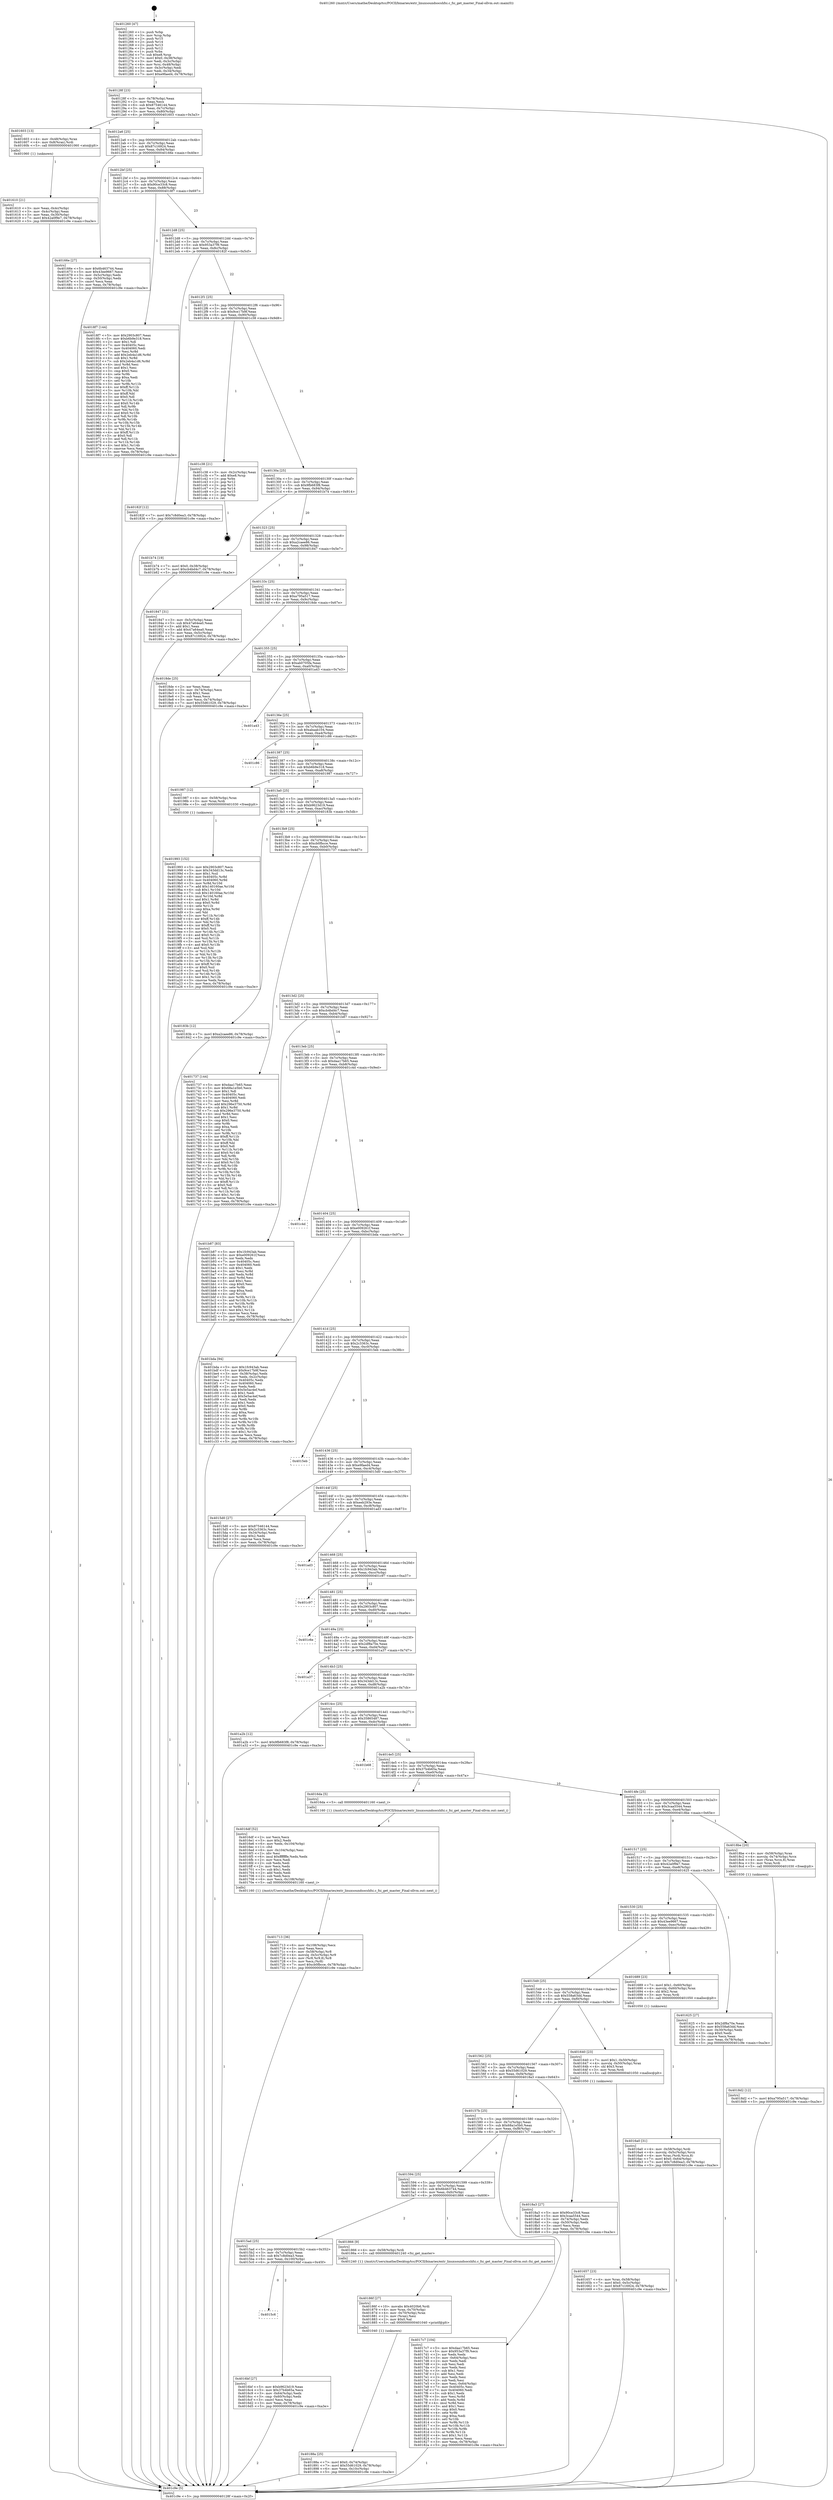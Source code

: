 digraph "0x401260" {
  label = "0x401260 (/mnt/c/Users/mathe/Desktop/tcc/POCII/binaries/extr_linuxsoundsocshfsi.c_fsi_get_master_Final-ollvm.out::main(0))"
  labelloc = "t"
  node[shape=record]

  Entry [label="",width=0.3,height=0.3,shape=circle,fillcolor=black,style=filled]
  "0x40128f" [label="{
     0x40128f [23]\l
     | [instrs]\l
     &nbsp;&nbsp;0x40128f \<+3\>: mov -0x78(%rbp),%eax\l
     &nbsp;&nbsp;0x401292 \<+2\>: mov %eax,%ecx\l
     &nbsp;&nbsp;0x401294 \<+6\>: sub $0x87546144,%ecx\l
     &nbsp;&nbsp;0x40129a \<+3\>: mov %eax,-0x7c(%rbp)\l
     &nbsp;&nbsp;0x40129d \<+3\>: mov %ecx,-0x80(%rbp)\l
     &nbsp;&nbsp;0x4012a0 \<+6\>: je 0000000000401603 \<main+0x3a3\>\l
  }"]
  "0x401603" [label="{
     0x401603 [13]\l
     | [instrs]\l
     &nbsp;&nbsp;0x401603 \<+4\>: mov -0x48(%rbp),%rax\l
     &nbsp;&nbsp;0x401607 \<+4\>: mov 0x8(%rax),%rdi\l
     &nbsp;&nbsp;0x40160b \<+5\>: call 0000000000401060 \<atoi@plt\>\l
     | [calls]\l
     &nbsp;&nbsp;0x401060 \{1\} (unknown)\l
  }"]
  "0x4012a6" [label="{
     0x4012a6 [25]\l
     | [instrs]\l
     &nbsp;&nbsp;0x4012a6 \<+5\>: jmp 00000000004012ab \<main+0x4b\>\l
     &nbsp;&nbsp;0x4012ab \<+3\>: mov -0x7c(%rbp),%eax\l
     &nbsp;&nbsp;0x4012ae \<+5\>: sub $0x87c16924,%eax\l
     &nbsp;&nbsp;0x4012b3 \<+6\>: mov %eax,-0x84(%rbp)\l
     &nbsp;&nbsp;0x4012b9 \<+6\>: je 000000000040166e \<main+0x40e\>\l
  }"]
  Exit [label="",width=0.3,height=0.3,shape=circle,fillcolor=black,style=filled,peripheries=2]
  "0x40166e" [label="{
     0x40166e [27]\l
     | [instrs]\l
     &nbsp;&nbsp;0x40166e \<+5\>: mov $0x6b463744,%eax\l
     &nbsp;&nbsp;0x401673 \<+5\>: mov $0x43ee9667,%ecx\l
     &nbsp;&nbsp;0x401678 \<+3\>: mov -0x5c(%rbp),%edx\l
     &nbsp;&nbsp;0x40167b \<+3\>: cmp -0x50(%rbp),%edx\l
     &nbsp;&nbsp;0x40167e \<+3\>: cmovl %ecx,%eax\l
     &nbsp;&nbsp;0x401681 \<+3\>: mov %eax,-0x78(%rbp)\l
     &nbsp;&nbsp;0x401684 \<+5\>: jmp 0000000000401c9e \<main+0xa3e\>\l
  }"]
  "0x4012bf" [label="{
     0x4012bf [25]\l
     | [instrs]\l
     &nbsp;&nbsp;0x4012bf \<+5\>: jmp 00000000004012c4 \<main+0x64\>\l
     &nbsp;&nbsp;0x4012c4 \<+3\>: mov -0x7c(%rbp),%eax\l
     &nbsp;&nbsp;0x4012c7 \<+5\>: sub $0x90ce33c8,%eax\l
     &nbsp;&nbsp;0x4012cc \<+6\>: mov %eax,-0x88(%rbp)\l
     &nbsp;&nbsp;0x4012d2 \<+6\>: je 00000000004018f7 \<main+0x697\>\l
  }"]
  "0x401993" [label="{
     0x401993 [152]\l
     | [instrs]\l
     &nbsp;&nbsp;0x401993 \<+5\>: mov $0x2903c807,%ecx\l
     &nbsp;&nbsp;0x401998 \<+5\>: mov $0x343dd13c,%edx\l
     &nbsp;&nbsp;0x40199d \<+3\>: mov $0x1,%sil\l
     &nbsp;&nbsp;0x4019a0 \<+8\>: mov 0x40405c,%r8d\l
     &nbsp;&nbsp;0x4019a8 \<+8\>: mov 0x404060,%r9d\l
     &nbsp;&nbsp;0x4019b0 \<+3\>: mov %r8d,%r10d\l
     &nbsp;&nbsp;0x4019b3 \<+7\>: add $0x140160ae,%r10d\l
     &nbsp;&nbsp;0x4019ba \<+4\>: sub $0x1,%r10d\l
     &nbsp;&nbsp;0x4019be \<+7\>: sub $0x140160ae,%r10d\l
     &nbsp;&nbsp;0x4019c5 \<+4\>: imul %r10d,%r8d\l
     &nbsp;&nbsp;0x4019c9 \<+4\>: and $0x1,%r8d\l
     &nbsp;&nbsp;0x4019cd \<+4\>: cmp $0x0,%r8d\l
     &nbsp;&nbsp;0x4019d1 \<+4\>: sete %r11b\l
     &nbsp;&nbsp;0x4019d5 \<+4\>: cmp $0xa,%r9d\l
     &nbsp;&nbsp;0x4019d9 \<+3\>: setl %bl\l
     &nbsp;&nbsp;0x4019dc \<+3\>: mov %r11b,%r14b\l
     &nbsp;&nbsp;0x4019df \<+4\>: xor $0xff,%r14b\l
     &nbsp;&nbsp;0x4019e3 \<+3\>: mov %bl,%r15b\l
     &nbsp;&nbsp;0x4019e6 \<+4\>: xor $0xff,%r15b\l
     &nbsp;&nbsp;0x4019ea \<+4\>: xor $0x0,%sil\l
     &nbsp;&nbsp;0x4019ee \<+3\>: mov %r14b,%r12b\l
     &nbsp;&nbsp;0x4019f1 \<+4\>: and $0x0,%r12b\l
     &nbsp;&nbsp;0x4019f5 \<+3\>: and %sil,%r11b\l
     &nbsp;&nbsp;0x4019f8 \<+3\>: mov %r15b,%r13b\l
     &nbsp;&nbsp;0x4019fb \<+4\>: and $0x0,%r13b\l
     &nbsp;&nbsp;0x4019ff \<+3\>: and %sil,%bl\l
     &nbsp;&nbsp;0x401a02 \<+3\>: or %r11b,%r12b\l
     &nbsp;&nbsp;0x401a05 \<+3\>: or %bl,%r13b\l
     &nbsp;&nbsp;0x401a08 \<+3\>: xor %r13b,%r12b\l
     &nbsp;&nbsp;0x401a0b \<+3\>: or %r15b,%r14b\l
     &nbsp;&nbsp;0x401a0e \<+4\>: xor $0xff,%r14b\l
     &nbsp;&nbsp;0x401a12 \<+4\>: or $0x0,%sil\l
     &nbsp;&nbsp;0x401a16 \<+3\>: and %sil,%r14b\l
     &nbsp;&nbsp;0x401a19 \<+3\>: or %r14b,%r12b\l
     &nbsp;&nbsp;0x401a1c \<+4\>: test $0x1,%r12b\l
     &nbsp;&nbsp;0x401a20 \<+3\>: cmovne %edx,%ecx\l
     &nbsp;&nbsp;0x401a23 \<+3\>: mov %ecx,-0x78(%rbp)\l
     &nbsp;&nbsp;0x401a26 \<+5\>: jmp 0000000000401c9e \<main+0xa3e\>\l
  }"]
  "0x4018f7" [label="{
     0x4018f7 [144]\l
     | [instrs]\l
     &nbsp;&nbsp;0x4018f7 \<+5\>: mov $0x2903c807,%eax\l
     &nbsp;&nbsp;0x4018fc \<+5\>: mov $0xb6b9e318,%ecx\l
     &nbsp;&nbsp;0x401901 \<+2\>: mov $0x1,%dl\l
     &nbsp;&nbsp;0x401903 \<+7\>: mov 0x40405c,%esi\l
     &nbsp;&nbsp;0x40190a \<+7\>: mov 0x404060,%edi\l
     &nbsp;&nbsp;0x401911 \<+3\>: mov %esi,%r8d\l
     &nbsp;&nbsp;0x401914 \<+7\>: add $0x2eb4a1d6,%r8d\l
     &nbsp;&nbsp;0x40191b \<+4\>: sub $0x1,%r8d\l
     &nbsp;&nbsp;0x40191f \<+7\>: sub $0x2eb4a1d6,%r8d\l
     &nbsp;&nbsp;0x401926 \<+4\>: imul %r8d,%esi\l
     &nbsp;&nbsp;0x40192a \<+3\>: and $0x1,%esi\l
     &nbsp;&nbsp;0x40192d \<+3\>: cmp $0x0,%esi\l
     &nbsp;&nbsp;0x401930 \<+4\>: sete %r9b\l
     &nbsp;&nbsp;0x401934 \<+3\>: cmp $0xa,%edi\l
     &nbsp;&nbsp;0x401937 \<+4\>: setl %r10b\l
     &nbsp;&nbsp;0x40193b \<+3\>: mov %r9b,%r11b\l
     &nbsp;&nbsp;0x40193e \<+4\>: xor $0xff,%r11b\l
     &nbsp;&nbsp;0x401942 \<+3\>: mov %r10b,%bl\l
     &nbsp;&nbsp;0x401945 \<+3\>: xor $0xff,%bl\l
     &nbsp;&nbsp;0x401948 \<+3\>: xor $0x0,%dl\l
     &nbsp;&nbsp;0x40194b \<+3\>: mov %r11b,%r14b\l
     &nbsp;&nbsp;0x40194e \<+4\>: and $0x0,%r14b\l
     &nbsp;&nbsp;0x401952 \<+3\>: and %dl,%r9b\l
     &nbsp;&nbsp;0x401955 \<+3\>: mov %bl,%r15b\l
     &nbsp;&nbsp;0x401958 \<+4\>: and $0x0,%r15b\l
     &nbsp;&nbsp;0x40195c \<+3\>: and %dl,%r10b\l
     &nbsp;&nbsp;0x40195f \<+3\>: or %r9b,%r14b\l
     &nbsp;&nbsp;0x401962 \<+3\>: or %r10b,%r15b\l
     &nbsp;&nbsp;0x401965 \<+3\>: xor %r15b,%r14b\l
     &nbsp;&nbsp;0x401968 \<+3\>: or %bl,%r11b\l
     &nbsp;&nbsp;0x40196b \<+4\>: xor $0xff,%r11b\l
     &nbsp;&nbsp;0x40196f \<+3\>: or $0x0,%dl\l
     &nbsp;&nbsp;0x401972 \<+3\>: and %dl,%r11b\l
     &nbsp;&nbsp;0x401975 \<+3\>: or %r11b,%r14b\l
     &nbsp;&nbsp;0x401978 \<+4\>: test $0x1,%r14b\l
     &nbsp;&nbsp;0x40197c \<+3\>: cmovne %ecx,%eax\l
     &nbsp;&nbsp;0x40197f \<+3\>: mov %eax,-0x78(%rbp)\l
     &nbsp;&nbsp;0x401982 \<+5\>: jmp 0000000000401c9e \<main+0xa3e\>\l
  }"]
  "0x4012d8" [label="{
     0x4012d8 [25]\l
     | [instrs]\l
     &nbsp;&nbsp;0x4012d8 \<+5\>: jmp 00000000004012dd \<main+0x7d\>\l
     &nbsp;&nbsp;0x4012dd \<+3\>: mov -0x7c(%rbp),%eax\l
     &nbsp;&nbsp;0x4012e0 \<+5\>: sub $0x953a37f9,%eax\l
     &nbsp;&nbsp;0x4012e5 \<+6\>: mov %eax,-0x8c(%rbp)\l
     &nbsp;&nbsp;0x4012eb \<+6\>: je 000000000040182f \<main+0x5cf\>\l
  }"]
  "0x4018d2" [label="{
     0x4018d2 [12]\l
     | [instrs]\l
     &nbsp;&nbsp;0x4018d2 \<+7\>: movl $0xa795a517,-0x78(%rbp)\l
     &nbsp;&nbsp;0x4018d9 \<+5\>: jmp 0000000000401c9e \<main+0xa3e\>\l
  }"]
  "0x40182f" [label="{
     0x40182f [12]\l
     | [instrs]\l
     &nbsp;&nbsp;0x40182f \<+7\>: movl $0x7c8d0ea3,-0x78(%rbp)\l
     &nbsp;&nbsp;0x401836 \<+5\>: jmp 0000000000401c9e \<main+0xa3e\>\l
  }"]
  "0x4012f1" [label="{
     0x4012f1 [25]\l
     | [instrs]\l
     &nbsp;&nbsp;0x4012f1 \<+5\>: jmp 00000000004012f6 \<main+0x96\>\l
     &nbsp;&nbsp;0x4012f6 \<+3\>: mov -0x7c(%rbp),%eax\l
     &nbsp;&nbsp;0x4012f9 \<+5\>: sub $0x9ce17b9f,%eax\l
     &nbsp;&nbsp;0x4012fe \<+6\>: mov %eax,-0x90(%rbp)\l
     &nbsp;&nbsp;0x401304 \<+6\>: je 0000000000401c38 \<main+0x9d8\>\l
  }"]
  "0x40188a" [label="{
     0x40188a [25]\l
     | [instrs]\l
     &nbsp;&nbsp;0x40188a \<+7\>: movl $0x0,-0x74(%rbp)\l
     &nbsp;&nbsp;0x401891 \<+7\>: movl $0x55d61029,-0x78(%rbp)\l
     &nbsp;&nbsp;0x401898 \<+6\>: mov %eax,-0x10c(%rbp)\l
     &nbsp;&nbsp;0x40189e \<+5\>: jmp 0000000000401c9e \<main+0xa3e\>\l
  }"]
  "0x401c38" [label="{
     0x401c38 [21]\l
     | [instrs]\l
     &nbsp;&nbsp;0x401c38 \<+3\>: mov -0x2c(%rbp),%eax\l
     &nbsp;&nbsp;0x401c3b \<+7\>: add $0xe8,%rsp\l
     &nbsp;&nbsp;0x401c42 \<+1\>: pop %rbx\l
     &nbsp;&nbsp;0x401c43 \<+2\>: pop %r12\l
     &nbsp;&nbsp;0x401c45 \<+2\>: pop %r13\l
     &nbsp;&nbsp;0x401c47 \<+2\>: pop %r14\l
     &nbsp;&nbsp;0x401c49 \<+2\>: pop %r15\l
     &nbsp;&nbsp;0x401c4b \<+1\>: pop %rbp\l
     &nbsp;&nbsp;0x401c4c \<+1\>: ret\l
  }"]
  "0x40130a" [label="{
     0x40130a [25]\l
     | [instrs]\l
     &nbsp;&nbsp;0x40130a \<+5\>: jmp 000000000040130f \<main+0xaf\>\l
     &nbsp;&nbsp;0x40130f \<+3\>: mov -0x7c(%rbp),%eax\l
     &nbsp;&nbsp;0x401312 \<+5\>: sub $0x9fb683f8,%eax\l
     &nbsp;&nbsp;0x401317 \<+6\>: mov %eax,-0x94(%rbp)\l
     &nbsp;&nbsp;0x40131d \<+6\>: je 0000000000401b74 \<main+0x914\>\l
  }"]
  "0x40186f" [label="{
     0x40186f [27]\l
     | [instrs]\l
     &nbsp;&nbsp;0x40186f \<+10\>: movabs $0x4020b6,%rdi\l
     &nbsp;&nbsp;0x401879 \<+4\>: mov %rax,-0x70(%rbp)\l
     &nbsp;&nbsp;0x40187d \<+4\>: mov -0x70(%rbp),%rax\l
     &nbsp;&nbsp;0x401881 \<+2\>: mov (%rax),%esi\l
     &nbsp;&nbsp;0x401883 \<+2\>: mov $0x0,%al\l
     &nbsp;&nbsp;0x401885 \<+5\>: call 0000000000401040 \<printf@plt\>\l
     | [calls]\l
     &nbsp;&nbsp;0x401040 \{1\} (unknown)\l
  }"]
  "0x401b74" [label="{
     0x401b74 [19]\l
     | [instrs]\l
     &nbsp;&nbsp;0x401b74 \<+7\>: movl $0x0,-0x38(%rbp)\l
     &nbsp;&nbsp;0x401b7b \<+7\>: movl $0xcb4bd4c7,-0x78(%rbp)\l
     &nbsp;&nbsp;0x401b82 \<+5\>: jmp 0000000000401c9e \<main+0xa3e\>\l
  }"]
  "0x401323" [label="{
     0x401323 [25]\l
     | [instrs]\l
     &nbsp;&nbsp;0x401323 \<+5\>: jmp 0000000000401328 \<main+0xc8\>\l
     &nbsp;&nbsp;0x401328 \<+3\>: mov -0x7c(%rbp),%eax\l
     &nbsp;&nbsp;0x40132b \<+5\>: sub $0xa2caee86,%eax\l
     &nbsp;&nbsp;0x401330 \<+6\>: mov %eax,-0x98(%rbp)\l
     &nbsp;&nbsp;0x401336 \<+6\>: je 0000000000401847 \<main+0x5e7\>\l
  }"]
  "0x401713" [label="{
     0x401713 [36]\l
     | [instrs]\l
     &nbsp;&nbsp;0x401713 \<+6\>: mov -0x108(%rbp),%ecx\l
     &nbsp;&nbsp;0x401719 \<+3\>: imul %eax,%ecx\l
     &nbsp;&nbsp;0x40171c \<+4\>: mov -0x58(%rbp),%r8\l
     &nbsp;&nbsp;0x401720 \<+4\>: movslq -0x5c(%rbp),%r9\l
     &nbsp;&nbsp;0x401724 \<+4\>: mov (%r8,%r9,8),%r8\l
     &nbsp;&nbsp;0x401728 \<+3\>: mov %ecx,(%r8)\l
     &nbsp;&nbsp;0x40172b \<+7\>: movl $0xcb0fbcce,-0x78(%rbp)\l
     &nbsp;&nbsp;0x401732 \<+5\>: jmp 0000000000401c9e \<main+0xa3e\>\l
  }"]
  "0x401847" [label="{
     0x401847 [31]\l
     | [instrs]\l
     &nbsp;&nbsp;0x401847 \<+3\>: mov -0x5c(%rbp),%eax\l
     &nbsp;&nbsp;0x40184a \<+5\>: sub $0x47a64ea0,%eax\l
     &nbsp;&nbsp;0x40184f \<+3\>: add $0x1,%eax\l
     &nbsp;&nbsp;0x401852 \<+5\>: add $0x47a64ea0,%eax\l
     &nbsp;&nbsp;0x401857 \<+3\>: mov %eax,-0x5c(%rbp)\l
     &nbsp;&nbsp;0x40185a \<+7\>: movl $0x87c16924,-0x78(%rbp)\l
     &nbsp;&nbsp;0x401861 \<+5\>: jmp 0000000000401c9e \<main+0xa3e\>\l
  }"]
  "0x40133c" [label="{
     0x40133c [25]\l
     | [instrs]\l
     &nbsp;&nbsp;0x40133c \<+5\>: jmp 0000000000401341 \<main+0xe1\>\l
     &nbsp;&nbsp;0x401341 \<+3\>: mov -0x7c(%rbp),%eax\l
     &nbsp;&nbsp;0x401344 \<+5\>: sub $0xa795a517,%eax\l
     &nbsp;&nbsp;0x401349 \<+6\>: mov %eax,-0x9c(%rbp)\l
     &nbsp;&nbsp;0x40134f \<+6\>: je 00000000004018de \<main+0x67e\>\l
  }"]
  "0x4016df" [label="{
     0x4016df [52]\l
     | [instrs]\l
     &nbsp;&nbsp;0x4016df \<+2\>: xor %ecx,%ecx\l
     &nbsp;&nbsp;0x4016e1 \<+5\>: mov $0x2,%edx\l
     &nbsp;&nbsp;0x4016e6 \<+6\>: mov %edx,-0x104(%rbp)\l
     &nbsp;&nbsp;0x4016ec \<+1\>: cltd\l
     &nbsp;&nbsp;0x4016ed \<+6\>: mov -0x104(%rbp),%esi\l
     &nbsp;&nbsp;0x4016f3 \<+2\>: idiv %esi\l
     &nbsp;&nbsp;0x4016f5 \<+6\>: imul $0xfffffffe,%edx,%edx\l
     &nbsp;&nbsp;0x4016fb \<+2\>: mov %ecx,%edi\l
     &nbsp;&nbsp;0x4016fd \<+2\>: sub %edx,%edi\l
     &nbsp;&nbsp;0x4016ff \<+2\>: mov %ecx,%edx\l
     &nbsp;&nbsp;0x401701 \<+3\>: sub $0x1,%edx\l
     &nbsp;&nbsp;0x401704 \<+2\>: add %edx,%edi\l
     &nbsp;&nbsp;0x401706 \<+2\>: sub %edi,%ecx\l
     &nbsp;&nbsp;0x401708 \<+6\>: mov %ecx,-0x108(%rbp)\l
     &nbsp;&nbsp;0x40170e \<+5\>: call 0000000000401160 \<next_i\>\l
     | [calls]\l
     &nbsp;&nbsp;0x401160 \{1\} (/mnt/c/Users/mathe/Desktop/tcc/POCII/binaries/extr_linuxsoundsocshfsi.c_fsi_get_master_Final-ollvm.out::next_i)\l
  }"]
  "0x4018de" [label="{
     0x4018de [25]\l
     | [instrs]\l
     &nbsp;&nbsp;0x4018de \<+2\>: xor %eax,%eax\l
     &nbsp;&nbsp;0x4018e0 \<+3\>: mov -0x74(%rbp),%ecx\l
     &nbsp;&nbsp;0x4018e3 \<+3\>: sub $0x1,%eax\l
     &nbsp;&nbsp;0x4018e6 \<+2\>: sub %eax,%ecx\l
     &nbsp;&nbsp;0x4018e8 \<+3\>: mov %ecx,-0x74(%rbp)\l
     &nbsp;&nbsp;0x4018eb \<+7\>: movl $0x55d61029,-0x78(%rbp)\l
     &nbsp;&nbsp;0x4018f2 \<+5\>: jmp 0000000000401c9e \<main+0xa3e\>\l
  }"]
  "0x401355" [label="{
     0x401355 [25]\l
     | [instrs]\l
     &nbsp;&nbsp;0x401355 \<+5\>: jmp 000000000040135a \<main+0xfa\>\l
     &nbsp;&nbsp;0x40135a \<+3\>: mov -0x7c(%rbp),%eax\l
     &nbsp;&nbsp;0x40135d \<+5\>: sub $0xab0705fa,%eax\l
     &nbsp;&nbsp;0x401362 \<+6\>: mov %eax,-0xa0(%rbp)\l
     &nbsp;&nbsp;0x401368 \<+6\>: je 0000000000401a43 \<main+0x7e3\>\l
  }"]
  "0x4015c6" [label="{
     0x4015c6\l
  }", style=dashed]
  "0x401a43" [label="{
     0x401a43\l
  }", style=dashed]
  "0x40136e" [label="{
     0x40136e [25]\l
     | [instrs]\l
     &nbsp;&nbsp;0x40136e \<+5\>: jmp 0000000000401373 \<main+0x113\>\l
     &nbsp;&nbsp;0x401373 \<+3\>: mov -0x7c(%rbp),%eax\l
     &nbsp;&nbsp;0x401376 \<+5\>: sub $0xabaab104,%eax\l
     &nbsp;&nbsp;0x40137b \<+6\>: mov %eax,-0xa4(%rbp)\l
     &nbsp;&nbsp;0x401381 \<+6\>: je 0000000000401c86 \<main+0xa26\>\l
  }"]
  "0x4016bf" [label="{
     0x4016bf [27]\l
     | [instrs]\l
     &nbsp;&nbsp;0x4016bf \<+5\>: mov $0xb9623d19,%eax\l
     &nbsp;&nbsp;0x4016c4 \<+5\>: mov $0x37b4b65a,%ecx\l
     &nbsp;&nbsp;0x4016c9 \<+3\>: mov -0x64(%rbp),%edx\l
     &nbsp;&nbsp;0x4016cc \<+3\>: cmp -0x60(%rbp),%edx\l
     &nbsp;&nbsp;0x4016cf \<+3\>: cmovl %ecx,%eax\l
     &nbsp;&nbsp;0x4016d2 \<+3\>: mov %eax,-0x78(%rbp)\l
     &nbsp;&nbsp;0x4016d5 \<+5\>: jmp 0000000000401c9e \<main+0xa3e\>\l
  }"]
  "0x401c86" [label="{
     0x401c86\l
  }", style=dashed]
  "0x401387" [label="{
     0x401387 [25]\l
     | [instrs]\l
     &nbsp;&nbsp;0x401387 \<+5\>: jmp 000000000040138c \<main+0x12c\>\l
     &nbsp;&nbsp;0x40138c \<+3\>: mov -0x7c(%rbp),%eax\l
     &nbsp;&nbsp;0x40138f \<+5\>: sub $0xb6b9e318,%eax\l
     &nbsp;&nbsp;0x401394 \<+6\>: mov %eax,-0xa8(%rbp)\l
     &nbsp;&nbsp;0x40139a \<+6\>: je 0000000000401987 \<main+0x727\>\l
  }"]
  "0x4015ad" [label="{
     0x4015ad [25]\l
     | [instrs]\l
     &nbsp;&nbsp;0x4015ad \<+5\>: jmp 00000000004015b2 \<main+0x352\>\l
     &nbsp;&nbsp;0x4015b2 \<+3\>: mov -0x7c(%rbp),%eax\l
     &nbsp;&nbsp;0x4015b5 \<+5\>: sub $0x7c8d0ea3,%eax\l
     &nbsp;&nbsp;0x4015ba \<+6\>: mov %eax,-0x100(%rbp)\l
     &nbsp;&nbsp;0x4015c0 \<+6\>: je 00000000004016bf \<main+0x45f\>\l
  }"]
  "0x401987" [label="{
     0x401987 [12]\l
     | [instrs]\l
     &nbsp;&nbsp;0x401987 \<+4\>: mov -0x58(%rbp),%rax\l
     &nbsp;&nbsp;0x40198b \<+3\>: mov %rax,%rdi\l
     &nbsp;&nbsp;0x40198e \<+5\>: call 0000000000401030 \<free@plt\>\l
     | [calls]\l
     &nbsp;&nbsp;0x401030 \{1\} (unknown)\l
  }"]
  "0x4013a0" [label="{
     0x4013a0 [25]\l
     | [instrs]\l
     &nbsp;&nbsp;0x4013a0 \<+5\>: jmp 00000000004013a5 \<main+0x145\>\l
     &nbsp;&nbsp;0x4013a5 \<+3\>: mov -0x7c(%rbp),%eax\l
     &nbsp;&nbsp;0x4013a8 \<+5\>: sub $0xb9623d19,%eax\l
     &nbsp;&nbsp;0x4013ad \<+6\>: mov %eax,-0xac(%rbp)\l
     &nbsp;&nbsp;0x4013b3 \<+6\>: je 000000000040183b \<main+0x5db\>\l
  }"]
  "0x401866" [label="{
     0x401866 [9]\l
     | [instrs]\l
     &nbsp;&nbsp;0x401866 \<+4\>: mov -0x58(%rbp),%rdi\l
     &nbsp;&nbsp;0x40186a \<+5\>: call 0000000000401240 \<fsi_get_master\>\l
     | [calls]\l
     &nbsp;&nbsp;0x401240 \{1\} (/mnt/c/Users/mathe/Desktop/tcc/POCII/binaries/extr_linuxsoundsocshfsi.c_fsi_get_master_Final-ollvm.out::fsi_get_master)\l
  }"]
  "0x40183b" [label="{
     0x40183b [12]\l
     | [instrs]\l
     &nbsp;&nbsp;0x40183b \<+7\>: movl $0xa2caee86,-0x78(%rbp)\l
     &nbsp;&nbsp;0x401842 \<+5\>: jmp 0000000000401c9e \<main+0xa3e\>\l
  }"]
  "0x4013b9" [label="{
     0x4013b9 [25]\l
     | [instrs]\l
     &nbsp;&nbsp;0x4013b9 \<+5\>: jmp 00000000004013be \<main+0x15e\>\l
     &nbsp;&nbsp;0x4013be \<+3\>: mov -0x7c(%rbp),%eax\l
     &nbsp;&nbsp;0x4013c1 \<+5\>: sub $0xcb0fbcce,%eax\l
     &nbsp;&nbsp;0x4013c6 \<+6\>: mov %eax,-0xb0(%rbp)\l
     &nbsp;&nbsp;0x4013cc \<+6\>: je 0000000000401737 \<main+0x4d7\>\l
  }"]
  "0x401594" [label="{
     0x401594 [25]\l
     | [instrs]\l
     &nbsp;&nbsp;0x401594 \<+5\>: jmp 0000000000401599 \<main+0x339\>\l
     &nbsp;&nbsp;0x401599 \<+3\>: mov -0x7c(%rbp),%eax\l
     &nbsp;&nbsp;0x40159c \<+5\>: sub $0x6b463744,%eax\l
     &nbsp;&nbsp;0x4015a1 \<+6\>: mov %eax,-0xfc(%rbp)\l
     &nbsp;&nbsp;0x4015a7 \<+6\>: je 0000000000401866 \<main+0x606\>\l
  }"]
  "0x401737" [label="{
     0x401737 [144]\l
     | [instrs]\l
     &nbsp;&nbsp;0x401737 \<+5\>: mov $0xdaa17b65,%eax\l
     &nbsp;&nbsp;0x40173c \<+5\>: mov $0x68a1e5b0,%ecx\l
     &nbsp;&nbsp;0x401741 \<+2\>: mov $0x1,%dl\l
     &nbsp;&nbsp;0x401743 \<+7\>: mov 0x40405c,%esi\l
     &nbsp;&nbsp;0x40174a \<+7\>: mov 0x404060,%edi\l
     &nbsp;&nbsp;0x401751 \<+3\>: mov %esi,%r8d\l
     &nbsp;&nbsp;0x401754 \<+7\>: add $0x296e3750,%r8d\l
     &nbsp;&nbsp;0x40175b \<+4\>: sub $0x1,%r8d\l
     &nbsp;&nbsp;0x40175f \<+7\>: sub $0x296e3750,%r8d\l
     &nbsp;&nbsp;0x401766 \<+4\>: imul %r8d,%esi\l
     &nbsp;&nbsp;0x40176a \<+3\>: and $0x1,%esi\l
     &nbsp;&nbsp;0x40176d \<+3\>: cmp $0x0,%esi\l
     &nbsp;&nbsp;0x401770 \<+4\>: sete %r9b\l
     &nbsp;&nbsp;0x401774 \<+3\>: cmp $0xa,%edi\l
     &nbsp;&nbsp;0x401777 \<+4\>: setl %r10b\l
     &nbsp;&nbsp;0x40177b \<+3\>: mov %r9b,%r11b\l
     &nbsp;&nbsp;0x40177e \<+4\>: xor $0xff,%r11b\l
     &nbsp;&nbsp;0x401782 \<+3\>: mov %r10b,%bl\l
     &nbsp;&nbsp;0x401785 \<+3\>: xor $0xff,%bl\l
     &nbsp;&nbsp;0x401788 \<+3\>: xor $0x0,%dl\l
     &nbsp;&nbsp;0x40178b \<+3\>: mov %r11b,%r14b\l
     &nbsp;&nbsp;0x40178e \<+4\>: and $0x0,%r14b\l
     &nbsp;&nbsp;0x401792 \<+3\>: and %dl,%r9b\l
     &nbsp;&nbsp;0x401795 \<+3\>: mov %bl,%r15b\l
     &nbsp;&nbsp;0x401798 \<+4\>: and $0x0,%r15b\l
     &nbsp;&nbsp;0x40179c \<+3\>: and %dl,%r10b\l
     &nbsp;&nbsp;0x40179f \<+3\>: or %r9b,%r14b\l
     &nbsp;&nbsp;0x4017a2 \<+3\>: or %r10b,%r15b\l
     &nbsp;&nbsp;0x4017a5 \<+3\>: xor %r15b,%r14b\l
     &nbsp;&nbsp;0x4017a8 \<+3\>: or %bl,%r11b\l
     &nbsp;&nbsp;0x4017ab \<+4\>: xor $0xff,%r11b\l
     &nbsp;&nbsp;0x4017af \<+3\>: or $0x0,%dl\l
     &nbsp;&nbsp;0x4017b2 \<+3\>: and %dl,%r11b\l
     &nbsp;&nbsp;0x4017b5 \<+3\>: or %r11b,%r14b\l
     &nbsp;&nbsp;0x4017b8 \<+4\>: test $0x1,%r14b\l
     &nbsp;&nbsp;0x4017bc \<+3\>: cmovne %ecx,%eax\l
     &nbsp;&nbsp;0x4017bf \<+3\>: mov %eax,-0x78(%rbp)\l
     &nbsp;&nbsp;0x4017c2 \<+5\>: jmp 0000000000401c9e \<main+0xa3e\>\l
  }"]
  "0x4013d2" [label="{
     0x4013d2 [25]\l
     | [instrs]\l
     &nbsp;&nbsp;0x4013d2 \<+5\>: jmp 00000000004013d7 \<main+0x177\>\l
     &nbsp;&nbsp;0x4013d7 \<+3\>: mov -0x7c(%rbp),%eax\l
     &nbsp;&nbsp;0x4013da \<+5\>: sub $0xcb4bd4c7,%eax\l
     &nbsp;&nbsp;0x4013df \<+6\>: mov %eax,-0xb4(%rbp)\l
     &nbsp;&nbsp;0x4013e5 \<+6\>: je 0000000000401b87 \<main+0x927\>\l
  }"]
  "0x4017c7" [label="{
     0x4017c7 [104]\l
     | [instrs]\l
     &nbsp;&nbsp;0x4017c7 \<+5\>: mov $0xdaa17b65,%eax\l
     &nbsp;&nbsp;0x4017cc \<+5\>: mov $0x953a37f9,%ecx\l
     &nbsp;&nbsp;0x4017d1 \<+2\>: xor %edx,%edx\l
     &nbsp;&nbsp;0x4017d3 \<+3\>: mov -0x64(%rbp),%esi\l
     &nbsp;&nbsp;0x4017d6 \<+2\>: mov %edx,%edi\l
     &nbsp;&nbsp;0x4017d8 \<+2\>: sub %esi,%edi\l
     &nbsp;&nbsp;0x4017da \<+2\>: mov %edx,%esi\l
     &nbsp;&nbsp;0x4017dc \<+3\>: sub $0x1,%esi\l
     &nbsp;&nbsp;0x4017df \<+2\>: add %esi,%edi\l
     &nbsp;&nbsp;0x4017e1 \<+2\>: mov %edx,%esi\l
     &nbsp;&nbsp;0x4017e3 \<+2\>: sub %edi,%esi\l
     &nbsp;&nbsp;0x4017e5 \<+3\>: mov %esi,-0x64(%rbp)\l
     &nbsp;&nbsp;0x4017e8 \<+7\>: mov 0x40405c,%esi\l
     &nbsp;&nbsp;0x4017ef \<+7\>: mov 0x404060,%edi\l
     &nbsp;&nbsp;0x4017f6 \<+3\>: sub $0x1,%edx\l
     &nbsp;&nbsp;0x4017f9 \<+3\>: mov %esi,%r8d\l
     &nbsp;&nbsp;0x4017fc \<+3\>: add %edx,%r8d\l
     &nbsp;&nbsp;0x4017ff \<+4\>: imul %r8d,%esi\l
     &nbsp;&nbsp;0x401803 \<+3\>: and $0x1,%esi\l
     &nbsp;&nbsp;0x401806 \<+3\>: cmp $0x0,%esi\l
     &nbsp;&nbsp;0x401809 \<+4\>: sete %r9b\l
     &nbsp;&nbsp;0x40180d \<+3\>: cmp $0xa,%edi\l
     &nbsp;&nbsp;0x401810 \<+4\>: setl %r10b\l
     &nbsp;&nbsp;0x401814 \<+3\>: mov %r9b,%r11b\l
     &nbsp;&nbsp;0x401817 \<+3\>: and %r10b,%r11b\l
     &nbsp;&nbsp;0x40181a \<+3\>: xor %r10b,%r9b\l
     &nbsp;&nbsp;0x40181d \<+3\>: or %r9b,%r11b\l
     &nbsp;&nbsp;0x401820 \<+4\>: test $0x1,%r11b\l
     &nbsp;&nbsp;0x401824 \<+3\>: cmovne %ecx,%eax\l
     &nbsp;&nbsp;0x401827 \<+3\>: mov %eax,-0x78(%rbp)\l
     &nbsp;&nbsp;0x40182a \<+5\>: jmp 0000000000401c9e \<main+0xa3e\>\l
  }"]
  "0x401b87" [label="{
     0x401b87 [83]\l
     | [instrs]\l
     &nbsp;&nbsp;0x401b87 \<+5\>: mov $0x1fc943ab,%eax\l
     &nbsp;&nbsp;0x401b8c \<+5\>: mov $0xe009261f,%ecx\l
     &nbsp;&nbsp;0x401b91 \<+2\>: xor %edx,%edx\l
     &nbsp;&nbsp;0x401b93 \<+7\>: mov 0x40405c,%esi\l
     &nbsp;&nbsp;0x401b9a \<+7\>: mov 0x404060,%edi\l
     &nbsp;&nbsp;0x401ba1 \<+3\>: sub $0x1,%edx\l
     &nbsp;&nbsp;0x401ba4 \<+3\>: mov %esi,%r8d\l
     &nbsp;&nbsp;0x401ba7 \<+3\>: add %edx,%r8d\l
     &nbsp;&nbsp;0x401baa \<+4\>: imul %r8d,%esi\l
     &nbsp;&nbsp;0x401bae \<+3\>: and $0x1,%esi\l
     &nbsp;&nbsp;0x401bb1 \<+3\>: cmp $0x0,%esi\l
     &nbsp;&nbsp;0x401bb4 \<+4\>: sete %r9b\l
     &nbsp;&nbsp;0x401bb8 \<+3\>: cmp $0xa,%edi\l
     &nbsp;&nbsp;0x401bbb \<+4\>: setl %r10b\l
     &nbsp;&nbsp;0x401bbf \<+3\>: mov %r9b,%r11b\l
     &nbsp;&nbsp;0x401bc2 \<+3\>: and %r10b,%r11b\l
     &nbsp;&nbsp;0x401bc5 \<+3\>: xor %r10b,%r9b\l
     &nbsp;&nbsp;0x401bc8 \<+3\>: or %r9b,%r11b\l
     &nbsp;&nbsp;0x401bcb \<+4\>: test $0x1,%r11b\l
     &nbsp;&nbsp;0x401bcf \<+3\>: cmovne %ecx,%eax\l
     &nbsp;&nbsp;0x401bd2 \<+3\>: mov %eax,-0x78(%rbp)\l
     &nbsp;&nbsp;0x401bd5 \<+5\>: jmp 0000000000401c9e \<main+0xa3e\>\l
  }"]
  "0x4013eb" [label="{
     0x4013eb [25]\l
     | [instrs]\l
     &nbsp;&nbsp;0x4013eb \<+5\>: jmp 00000000004013f0 \<main+0x190\>\l
     &nbsp;&nbsp;0x4013f0 \<+3\>: mov -0x7c(%rbp),%eax\l
     &nbsp;&nbsp;0x4013f3 \<+5\>: sub $0xdaa17b65,%eax\l
     &nbsp;&nbsp;0x4013f8 \<+6\>: mov %eax,-0xb8(%rbp)\l
     &nbsp;&nbsp;0x4013fe \<+6\>: je 0000000000401c4d \<main+0x9ed\>\l
  }"]
  "0x40157b" [label="{
     0x40157b [25]\l
     | [instrs]\l
     &nbsp;&nbsp;0x40157b \<+5\>: jmp 0000000000401580 \<main+0x320\>\l
     &nbsp;&nbsp;0x401580 \<+3\>: mov -0x7c(%rbp),%eax\l
     &nbsp;&nbsp;0x401583 \<+5\>: sub $0x68a1e5b0,%eax\l
     &nbsp;&nbsp;0x401588 \<+6\>: mov %eax,-0xf8(%rbp)\l
     &nbsp;&nbsp;0x40158e \<+6\>: je 00000000004017c7 \<main+0x567\>\l
  }"]
  "0x401c4d" [label="{
     0x401c4d\l
  }", style=dashed]
  "0x401404" [label="{
     0x401404 [25]\l
     | [instrs]\l
     &nbsp;&nbsp;0x401404 \<+5\>: jmp 0000000000401409 \<main+0x1a9\>\l
     &nbsp;&nbsp;0x401409 \<+3\>: mov -0x7c(%rbp),%eax\l
     &nbsp;&nbsp;0x40140c \<+5\>: sub $0xe009261f,%eax\l
     &nbsp;&nbsp;0x401411 \<+6\>: mov %eax,-0xbc(%rbp)\l
     &nbsp;&nbsp;0x401417 \<+6\>: je 0000000000401bda \<main+0x97a\>\l
  }"]
  "0x4018a3" [label="{
     0x4018a3 [27]\l
     | [instrs]\l
     &nbsp;&nbsp;0x4018a3 \<+5\>: mov $0x90ce33c8,%eax\l
     &nbsp;&nbsp;0x4018a8 \<+5\>: mov $0x3caa5544,%ecx\l
     &nbsp;&nbsp;0x4018ad \<+3\>: mov -0x74(%rbp),%edx\l
     &nbsp;&nbsp;0x4018b0 \<+3\>: cmp -0x50(%rbp),%edx\l
     &nbsp;&nbsp;0x4018b3 \<+3\>: cmovl %ecx,%eax\l
     &nbsp;&nbsp;0x4018b6 \<+3\>: mov %eax,-0x78(%rbp)\l
     &nbsp;&nbsp;0x4018b9 \<+5\>: jmp 0000000000401c9e \<main+0xa3e\>\l
  }"]
  "0x401bda" [label="{
     0x401bda [94]\l
     | [instrs]\l
     &nbsp;&nbsp;0x401bda \<+5\>: mov $0x1fc943ab,%eax\l
     &nbsp;&nbsp;0x401bdf \<+5\>: mov $0x9ce17b9f,%ecx\l
     &nbsp;&nbsp;0x401be4 \<+3\>: mov -0x38(%rbp),%edx\l
     &nbsp;&nbsp;0x401be7 \<+3\>: mov %edx,-0x2c(%rbp)\l
     &nbsp;&nbsp;0x401bea \<+7\>: mov 0x40405c,%edx\l
     &nbsp;&nbsp;0x401bf1 \<+7\>: mov 0x404060,%esi\l
     &nbsp;&nbsp;0x401bf8 \<+2\>: mov %edx,%edi\l
     &nbsp;&nbsp;0x401bfa \<+6\>: add $0x5e5ac4ef,%edi\l
     &nbsp;&nbsp;0x401c00 \<+3\>: sub $0x1,%edi\l
     &nbsp;&nbsp;0x401c03 \<+6\>: sub $0x5e5ac4ef,%edi\l
     &nbsp;&nbsp;0x401c09 \<+3\>: imul %edi,%edx\l
     &nbsp;&nbsp;0x401c0c \<+3\>: and $0x1,%edx\l
     &nbsp;&nbsp;0x401c0f \<+3\>: cmp $0x0,%edx\l
     &nbsp;&nbsp;0x401c12 \<+4\>: sete %r8b\l
     &nbsp;&nbsp;0x401c16 \<+3\>: cmp $0xa,%esi\l
     &nbsp;&nbsp;0x401c19 \<+4\>: setl %r9b\l
     &nbsp;&nbsp;0x401c1d \<+3\>: mov %r8b,%r10b\l
     &nbsp;&nbsp;0x401c20 \<+3\>: and %r9b,%r10b\l
     &nbsp;&nbsp;0x401c23 \<+3\>: xor %r9b,%r8b\l
     &nbsp;&nbsp;0x401c26 \<+3\>: or %r8b,%r10b\l
     &nbsp;&nbsp;0x401c29 \<+4\>: test $0x1,%r10b\l
     &nbsp;&nbsp;0x401c2d \<+3\>: cmovne %ecx,%eax\l
     &nbsp;&nbsp;0x401c30 \<+3\>: mov %eax,-0x78(%rbp)\l
     &nbsp;&nbsp;0x401c33 \<+5\>: jmp 0000000000401c9e \<main+0xa3e\>\l
  }"]
  "0x40141d" [label="{
     0x40141d [25]\l
     | [instrs]\l
     &nbsp;&nbsp;0x40141d \<+5\>: jmp 0000000000401422 \<main+0x1c2\>\l
     &nbsp;&nbsp;0x401422 \<+3\>: mov -0x7c(%rbp),%eax\l
     &nbsp;&nbsp;0x401425 \<+5\>: sub $0x2c3363c,%eax\l
     &nbsp;&nbsp;0x40142a \<+6\>: mov %eax,-0xc0(%rbp)\l
     &nbsp;&nbsp;0x401430 \<+6\>: je 00000000004015eb \<main+0x38b\>\l
  }"]
  "0x4016a0" [label="{
     0x4016a0 [31]\l
     | [instrs]\l
     &nbsp;&nbsp;0x4016a0 \<+4\>: mov -0x58(%rbp),%rdi\l
     &nbsp;&nbsp;0x4016a4 \<+4\>: movslq -0x5c(%rbp),%rcx\l
     &nbsp;&nbsp;0x4016a8 \<+4\>: mov %rax,(%rdi,%rcx,8)\l
     &nbsp;&nbsp;0x4016ac \<+7\>: movl $0x0,-0x64(%rbp)\l
     &nbsp;&nbsp;0x4016b3 \<+7\>: movl $0x7c8d0ea3,-0x78(%rbp)\l
     &nbsp;&nbsp;0x4016ba \<+5\>: jmp 0000000000401c9e \<main+0xa3e\>\l
  }"]
  "0x4015eb" [label="{
     0x4015eb\l
  }", style=dashed]
  "0x401436" [label="{
     0x401436 [25]\l
     | [instrs]\l
     &nbsp;&nbsp;0x401436 \<+5\>: jmp 000000000040143b \<main+0x1db\>\l
     &nbsp;&nbsp;0x40143b \<+3\>: mov -0x7c(%rbp),%eax\l
     &nbsp;&nbsp;0x40143e \<+5\>: sub $0xe9faed4,%eax\l
     &nbsp;&nbsp;0x401443 \<+6\>: mov %eax,-0xc4(%rbp)\l
     &nbsp;&nbsp;0x401449 \<+6\>: je 00000000004015d0 \<main+0x370\>\l
  }"]
  "0x401657" [label="{
     0x401657 [23]\l
     | [instrs]\l
     &nbsp;&nbsp;0x401657 \<+4\>: mov %rax,-0x58(%rbp)\l
     &nbsp;&nbsp;0x40165b \<+7\>: movl $0x0,-0x5c(%rbp)\l
     &nbsp;&nbsp;0x401662 \<+7\>: movl $0x87c16924,-0x78(%rbp)\l
     &nbsp;&nbsp;0x401669 \<+5\>: jmp 0000000000401c9e \<main+0xa3e\>\l
  }"]
  "0x4015d0" [label="{
     0x4015d0 [27]\l
     | [instrs]\l
     &nbsp;&nbsp;0x4015d0 \<+5\>: mov $0x87546144,%eax\l
     &nbsp;&nbsp;0x4015d5 \<+5\>: mov $0x2c3363c,%ecx\l
     &nbsp;&nbsp;0x4015da \<+3\>: mov -0x34(%rbp),%edx\l
     &nbsp;&nbsp;0x4015dd \<+3\>: cmp $0x2,%edx\l
     &nbsp;&nbsp;0x4015e0 \<+3\>: cmovne %ecx,%eax\l
     &nbsp;&nbsp;0x4015e3 \<+3\>: mov %eax,-0x78(%rbp)\l
     &nbsp;&nbsp;0x4015e6 \<+5\>: jmp 0000000000401c9e \<main+0xa3e\>\l
  }"]
  "0x40144f" [label="{
     0x40144f [25]\l
     | [instrs]\l
     &nbsp;&nbsp;0x40144f \<+5\>: jmp 0000000000401454 \<main+0x1f4\>\l
     &nbsp;&nbsp;0x401454 \<+3\>: mov -0x7c(%rbp),%eax\l
     &nbsp;&nbsp;0x401457 \<+5\>: sub $0xeeb293e,%eax\l
     &nbsp;&nbsp;0x40145c \<+6\>: mov %eax,-0xc8(%rbp)\l
     &nbsp;&nbsp;0x401462 \<+6\>: je 0000000000401ad3 \<main+0x873\>\l
  }"]
  "0x401c9e" [label="{
     0x401c9e [5]\l
     | [instrs]\l
     &nbsp;&nbsp;0x401c9e \<+5\>: jmp 000000000040128f \<main+0x2f\>\l
  }"]
  "0x401260" [label="{
     0x401260 [47]\l
     | [instrs]\l
     &nbsp;&nbsp;0x401260 \<+1\>: push %rbp\l
     &nbsp;&nbsp;0x401261 \<+3\>: mov %rsp,%rbp\l
     &nbsp;&nbsp;0x401264 \<+2\>: push %r15\l
     &nbsp;&nbsp;0x401266 \<+2\>: push %r14\l
     &nbsp;&nbsp;0x401268 \<+2\>: push %r13\l
     &nbsp;&nbsp;0x40126a \<+2\>: push %r12\l
     &nbsp;&nbsp;0x40126c \<+1\>: push %rbx\l
     &nbsp;&nbsp;0x40126d \<+7\>: sub $0xe8,%rsp\l
     &nbsp;&nbsp;0x401274 \<+7\>: movl $0x0,-0x38(%rbp)\l
     &nbsp;&nbsp;0x40127b \<+3\>: mov %edi,-0x3c(%rbp)\l
     &nbsp;&nbsp;0x40127e \<+4\>: mov %rsi,-0x48(%rbp)\l
     &nbsp;&nbsp;0x401282 \<+3\>: mov -0x3c(%rbp),%edi\l
     &nbsp;&nbsp;0x401285 \<+3\>: mov %edi,-0x34(%rbp)\l
     &nbsp;&nbsp;0x401288 \<+7\>: movl $0xe9faed4,-0x78(%rbp)\l
  }"]
  "0x401610" [label="{
     0x401610 [21]\l
     | [instrs]\l
     &nbsp;&nbsp;0x401610 \<+3\>: mov %eax,-0x4c(%rbp)\l
     &nbsp;&nbsp;0x401613 \<+3\>: mov -0x4c(%rbp),%eax\l
     &nbsp;&nbsp;0x401616 \<+3\>: mov %eax,-0x30(%rbp)\l
     &nbsp;&nbsp;0x401619 \<+7\>: movl $0x42a0f9e7,-0x78(%rbp)\l
     &nbsp;&nbsp;0x401620 \<+5\>: jmp 0000000000401c9e \<main+0xa3e\>\l
  }"]
  "0x401562" [label="{
     0x401562 [25]\l
     | [instrs]\l
     &nbsp;&nbsp;0x401562 \<+5\>: jmp 0000000000401567 \<main+0x307\>\l
     &nbsp;&nbsp;0x401567 \<+3\>: mov -0x7c(%rbp),%eax\l
     &nbsp;&nbsp;0x40156a \<+5\>: sub $0x55d61029,%eax\l
     &nbsp;&nbsp;0x40156f \<+6\>: mov %eax,-0xf4(%rbp)\l
     &nbsp;&nbsp;0x401575 \<+6\>: je 00000000004018a3 \<main+0x643\>\l
  }"]
  "0x401ad3" [label="{
     0x401ad3\l
  }", style=dashed]
  "0x401468" [label="{
     0x401468 [25]\l
     | [instrs]\l
     &nbsp;&nbsp;0x401468 \<+5\>: jmp 000000000040146d \<main+0x20d\>\l
     &nbsp;&nbsp;0x40146d \<+3\>: mov -0x7c(%rbp),%eax\l
     &nbsp;&nbsp;0x401470 \<+5\>: sub $0x1fc943ab,%eax\l
     &nbsp;&nbsp;0x401475 \<+6\>: mov %eax,-0xcc(%rbp)\l
     &nbsp;&nbsp;0x40147b \<+6\>: je 0000000000401c97 \<main+0xa37\>\l
  }"]
  "0x401640" [label="{
     0x401640 [23]\l
     | [instrs]\l
     &nbsp;&nbsp;0x401640 \<+7\>: movl $0x1,-0x50(%rbp)\l
     &nbsp;&nbsp;0x401647 \<+4\>: movslq -0x50(%rbp),%rax\l
     &nbsp;&nbsp;0x40164b \<+4\>: shl $0x3,%rax\l
     &nbsp;&nbsp;0x40164f \<+3\>: mov %rax,%rdi\l
     &nbsp;&nbsp;0x401652 \<+5\>: call 0000000000401050 \<malloc@plt\>\l
     | [calls]\l
     &nbsp;&nbsp;0x401050 \{1\} (unknown)\l
  }"]
  "0x401c97" [label="{
     0x401c97\l
  }", style=dashed]
  "0x401481" [label="{
     0x401481 [25]\l
     | [instrs]\l
     &nbsp;&nbsp;0x401481 \<+5\>: jmp 0000000000401486 \<main+0x226\>\l
     &nbsp;&nbsp;0x401486 \<+3\>: mov -0x7c(%rbp),%eax\l
     &nbsp;&nbsp;0x401489 \<+5\>: sub $0x2903c807,%eax\l
     &nbsp;&nbsp;0x40148e \<+6\>: mov %eax,-0xd0(%rbp)\l
     &nbsp;&nbsp;0x401494 \<+6\>: je 0000000000401c6e \<main+0xa0e\>\l
  }"]
  "0x401549" [label="{
     0x401549 [25]\l
     | [instrs]\l
     &nbsp;&nbsp;0x401549 \<+5\>: jmp 000000000040154e \<main+0x2ee\>\l
     &nbsp;&nbsp;0x40154e \<+3\>: mov -0x7c(%rbp),%eax\l
     &nbsp;&nbsp;0x401551 \<+5\>: sub $0x558a63dd,%eax\l
     &nbsp;&nbsp;0x401556 \<+6\>: mov %eax,-0xf0(%rbp)\l
     &nbsp;&nbsp;0x40155c \<+6\>: je 0000000000401640 \<main+0x3e0\>\l
  }"]
  "0x401c6e" [label="{
     0x401c6e\l
  }", style=dashed]
  "0x40149a" [label="{
     0x40149a [25]\l
     | [instrs]\l
     &nbsp;&nbsp;0x40149a \<+5\>: jmp 000000000040149f \<main+0x23f\>\l
     &nbsp;&nbsp;0x40149f \<+3\>: mov -0x7c(%rbp),%eax\l
     &nbsp;&nbsp;0x4014a2 \<+5\>: sub $0x2df8a70e,%eax\l
     &nbsp;&nbsp;0x4014a7 \<+6\>: mov %eax,-0xd4(%rbp)\l
     &nbsp;&nbsp;0x4014ad \<+6\>: je 0000000000401a37 \<main+0x7d7\>\l
  }"]
  "0x401689" [label="{
     0x401689 [23]\l
     | [instrs]\l
     &nbsp;&nbsp;0x401689 \<+7\>: movl $0x1,-0x60(%rbp)\l
     &nbsp;&nbsp;0x401690 \<+4\>: movslq -0x60(%rbp),%rax\l
     &nbsp;&nbsp;0x401694 \<+4\>: shl $0x2,%rax\l
     &nbsp;&nbsp;0x401698 \<+3\>: mov %rax,%rdi\l
     &nbsp;&nbsp;0x40169b \<+5\>: call 0000000000401050 \<malloc@plt\>\l
     | [calls]\l
     &nbsp;&nbsp;0x401050 \{1\} (unknown)\l
  }"]
  "0x401a37" [label="{
     0x401a37\l
  }", style=dashed]
  "0x4014b3" [label="{
     0x4014b3 [25]\l
     | [instrs]\l
     &nbsp;&nbsp;0x4014b3 \<+5\>: jmp 00000000004014b8 \<main+0x258\>\l
     &nbsp;&nbsp;0x4014b8 \<+3\>: mov -0x7c(%rbp),%eax\l
     &nbsp;&nbsp;0x4014bb \<+5\>: sub $0x343dd13c,%eax\l
     &nbsp;&nbsp;0x4014c0 \<+6\>: mov %eax,-0xd8(%rbp)\l
     &nbsp;&nbsp;0x4014c6 \<+6\>: je 0000000000401a2b \<main+0x7cb\>\l
  }"]
  "0x401530" [label="{
     0x401530 [25]\l
     | [instrs]\l
     &nbsp;&nbsp;0x401530 \<+5\>: jmp 0000000000401535 \<main+0x2d5\>\l
     &nbsp;&nbsp;0x401535 \<+3\>: mov -0x7c(%rbp),%eax\l
     &nbsp;&nbsp;0x401538 \<+5\>: sub $0x43ee9667,%eax\l
     &nbsp;&nbsp;0x40153d \<+6\>: mov %eax,-0xec(%rbp)\l
     &nbsp;&nbsp;0x401543 \<+6\>: je 0000000000401689 \<main+0x429\>\l
  }"]
  "0x401a2b" [label="{
     0x401a2b [12]\l
     | [instrs]\l
     &nbsp;&nbsp;0x401a2b \<+7\>: movl $0x9fb683f8,-0x78(%rbp)\l
     &nbsp;&nbsp;0x401a32 \<+5\>: jmp 0000000000401c9e \<main+0xa3e\>\l
  }"]
  "0x4014cc" [label="{
     0x4014cc [25]\l
     | [instrs]\l
     &nbsp;&nbsp;0x4014cc \<+5\>: jmp 00000000004014d1 \<main+0x271\>\l
     &nbsp;&nbsp;0x4014d1 \<+3\>: mov -0x7c(%rbp),%eax\l
     &nbsp;&nbsp;0x4014d4 \<+5\>: sub $0x35865487,%eax\l
     &nbsp;&nbsp;0x4014d9 \<+6\>: mov %eax,-0xdc(%rbp)\l
     &nbsp;&nbsp;0x4014df \<+6\>: je 0000000000401b68 \<main+0x908\>\l
  }"]
  "0x401625" [label="{
     0x401625 [27]\l
     | [instrs]\l
     &nbsp;&nbsp;0x401625 \<+5\>: mov $0x2df8a70e,%eax\l
     &nbsp;&nbsp;0x40162a \<+5\>: mov $0x558a63dd,%ecx\l
     &nbsp;&nbsp;0x40162f \<+3\>: mov -0x30(%rbp),%edx\l
     &nbsp;&nbsp;0x401632 \<+3\>: cmp $0x0,%edx\l
     &nbsp;&nbsp;0x401635 \<+3\>: cmove %ecx,%eax\l
     &nbsp;&nbsp;0x401638 \<+3\>: mov %eax,-0x78(%rbp)\l
     &nbsp;&nbsp;0x40163b \<+5\>: jmp 0000000000401c9e \<main+0xa3e\>\l
  }"]
  "0x401b68" [label="{
     0x401b68\l
  }", style=dashed]
  "0x4014e5" [label="{
     0x4014e5 [25]\l
     | [instrs]\l
     &nbsp;&nbsp;0x4014e5 \<+5\>: jmp 00000000004014ea \<main+0x28a\>\l
     &nbsp;&nbsp;0x4014ea \<+3\>: mov -0x7c(%rbp),%eax\l
     &nbsp;&nbsp;0x4014ed \<+5\>: sub $0x37b4b65a,%eax\l
     &nbsp;&nbsp;0x4014f2 \<+6\>: mov %eax,-0xe0(%rbp)\l
     &nbsp;&nbsp;0x4014f8 \<+6\>: je 00000000004016da \<main+0x47a\>\l
  }"]
  "0x401517" [label="{
     0x401517 [25]\l
     | [instrs]\l
     &nbsp;&nbsp;0x401517 \<+5\>: jmp 000000000040151c \<main+0x2bc\>\l
     &nbsp;&nbsp;0x40151c \<+3\>: mov -0x7c(%rbp),%eax\l
     &nbsp;&nbsp;0x40151f \<+5\>: sub $0x42a0f9e7,%eax\l
     &nbsp;&nbsp;0x401524 \<+6\>: mov %eax,-0xe8(%rbp)\l
     &nbsp;&nbsp;0x40152a \<+6\>: je 0000000000401625 \<main+0x3c5\>\l
  }"]
  "0x4016da" [label="{
     0x4016da [5]\l
     | [instrs]\l
     &nbsp;&nbsp;0x4016da \<+5\>: call 0000000000401160 \<next_i\>\l
     | [calls]\l
     &nbsp;&nbsp;0x401160 \{1\} (/mnt/c/Users/mathe/Desktop/tcc/POCII/binaries/extr_linuxsoundsocshfsi.c_fsi_get_master_Final-ollvm.out::next_i)\l
  }"]
  "0x4014fe" [label="{
     0x4014fe [25]\l
     | [instrs]\l
     &nbsp;&nbsp;0x4014fe \<+5\>: jmp 0000000000401503 \<main+0x2a3\>\l
     &nbsp;&nbsp;0x401503 \<+3\>: mov -0x7c(%rbp),%eax\l
     &nbsp;&nbsp;0x401506 \<+5\>: sub $0x3caa5544,%eax\l
     &nbsp;&nbsp;0x40150b \<+6\>: mov %eax,-0xe4(%rbp)\l
     &nbsp;&nbsp;0x401511 \<+6\>: je 00000000004018be \<main+0x65e\>\l
  }"]
  "0x4018be" [label="{
     0x4018be [20]\l
     | [instrs]\l
     &nbsp;&nbsp;0x4018be \<+4\>: mov -0x58(%rbp),%rax\l
     &nbsp;&nbsp;0x4018c2 \<+4\>: movslq -0x74(%rbp),%rcx\l
     &nbsp;&nbsp;0x4018c6 \<+4\>: mov (%rax,%rcx,8),%rax\l
     &nbsp;&nbsp;0x4018ca \<+3\>: mov %rax,%rdi\l
     &nbsp;&nbsp;0x4018cd \<+5\>: call 0000000000401030 \<free@plt\>\l
     | [calls]\l
     &nbsp;&nbsp;0x401030 \{1\} (unknown)\l
  }"]
  Entry -> "0x401260" [label=" 1"]
  "0x40128f" -> "0x401603" [label=" 1"]
  "0x40128f" -> "0x4012a6" [label=" 26"]
  "0x401c38" -> Exit [label=" 1"]
  "0x4012a6" -> "0x40166e" [label=" 2"]
  "0x4012a6" -> "0x4012bf" [label=" 24"]
  "0x401bda" -> "0x401c9e" [label=" 1"]
  "0x4012bf" -> "0x4018f7" [label=" 1"]
  "0x4012bf" -> "0x4012d8" [label=" 23"]
  "0x401b87" -> "0x401c9e" [label=" 1"]
  "0x4012d8" -> "0x40182f" [label=" 1"]
  "0x4012d8" -> "0x4012f1" [label=" 22"]
  "0x401b74" -> "0x401c9e" [label=" 1"]
  "0x4012f1" -> "0x401c38" [label=" 1"]
  "0x4012f1" -> "0x40130a" [label=" 21"]
  "0x401a2b" -> "0x401c9e" [label=" 1"]
  "0x40130a" -> "0x401b74" [label=" 1"]
  "0x40130a" -> "0x401323" [label=" 20"]
  "0x401993" -> "0x401c9e" [label=" 1"]
  "0x401323" -> "0x401847" [label=" 1"]
  "0x401323" -> "0x40133c" [label=" 19"]
  "0x401987" -> "0x401993" [label=" 1"]
  "0x40133c" -> "0x4018de" [label=" 1"]
  "0x40133c" -> "0x401355" [label=" 18"]
  "0x4018f7" -> "0x401c9e" [label=" 1"]
  "0x401355" -> "0x401a43" [label=" 0"]
  "0x401355" -> "0x40136e" [label=" 18"]
  "0x4018de" -> "0x401c9e" [label=" 1"]
  "0x40136e" -> "0x401c86" [label=" 0"]
  "0x40136e" -> "0x401387" [label=" 18"]
  "0x4018d2" -> "0x401c9e" [label=" 1"]
  "0x401387" -> "0x401987" [label=" 1"]
  "0x401387" -> "0x4013a0" [label=" 17"]
  "0x4018a3" -> "0x401c9e" [label=" 2"]
  "0x4013a0" -> "0x40183b" [label=" 1"]
  "0x4013a0" -> "0x4013b9" [label=" 16"]
  "0x40188a" -> "0x401c9e" [label=" 1"]
  "0x4013b9" -> "0x401737" [label=" 1"]
  "0x4013b9" -> "0x4013d2" [label=" 15"]
  "0x401866" -> "0x40186f" [label=" 1"]
  "0x4013d2" -> "0x401b87" [label=" 1"]
  "0x4013d2" -> "0x4013eb" [label=" 14"]
  "0x401847" -> "0x401c9e" [label=" 1"]
  "0x4013eb" -> "0x401c4d" [label=" 0"]
  "0x4013eb" -> "0x401404" [label=" 14"]
  "0x40182f" -> "0x401c9e" [label=" 1"]
  "0x401404" -> "0x401bda" [label=" 1"]
  "0x401404" -> "0x40141d" [label=" 13"]
  "0x4017c7" -> "0x401c9e" [label=" 1"]
  "0x40141d" -> "0x4015eb" [label=" 0"]
  "0x40141d" -> "0x401436" [label=" 13"]
  "0x401713" -> "0x401c9e" [label=" 1"]
  "0x401436" -> "0x4015d0" [label=" 1"]
  "0x401436" -> "0x40144f" [label=" 12"]
  "0x4015d0" -> "0x401c9e" [label=" 1"]
  "0x401260" -> "0x40128f" [label=" 1"]
  "0x401c9e" -> "0x40128f" [label=" 26"]
  "0x401603" -> "0x401610" [label=" 1"]
  "0x401610" -> "0x401c9e" [label=" 1"]
  "0x4016df" -> "0x401713" [label=" 1"]
  "0x40144f" -> "0x401ad3" [label=" 0"]
  "0x40144f" -> "0x401468" [label=" 12"]
  "0x4016da" -> "0x4016df" [label=" 1"]
  "0x401468" -> "0x401c97" [label=" 0"]
  "0x401468" -> "0x401481" [label=" 12"]
  "0x4016bf" -> "0x401c9e" [label=" 2"]
  "0x401481" -> "0x401c6e" [label=" 0"]
  "0x401481" -> "0x40149a" [label=" 12"]
  "0x4015ad" -> "0x4016bf" [label=" 2"]
  "0x40149a" -> "0x401a37" [label=" 0"]
  "0x40149a" -> "0x4014b3" [label=" 12"]
  "0x4018be" -> "0x4018d2" [label=" 1"]
  "0x4014b3" -> "0x401a2b" [label=" 1"]
  "0x4014b3" -> "0x4014cc" [label=" 11"]
  "0x401594" -> "0x401866" [label=" 1"]
  "0x4014cc" -> "0x401b68" [label=" 0"]
  "0x4014cc" -> "0x4014e5" [label=" 11"]
  "0x40186f" -> "0x40188a" [label=" 1"]
  "0x4014e5" -> "0x4016da" [label=" 1"]
  "0x4014e5" -> "0x4014fe" [label=" 10"]
  "0x40157b" -> "0x4017c7" [label=" 1"]
  "0x4014fe" -> "0x4018be" [label=" 1"]
  "0x4014fe" -> "0x401517" [label=" 9"]
  "0x40157b" -> "0x401594" [label=" 3"]
  "0x401517" -> "0x401625" [label=" 1"]
  "0x401517" -> "0x401530" [label=" 8"]
  "0x401625" -> "0x401c9e" [label=" 1"]
  "0x401594" -> "0x4015ad" [label=" 2"]
  "0x401530" -> "0x401689" [label=" 1"]
  "0x401530" -> "0x401549" [label=" 7"]
  "0x4015ad" -> "0x4015c6" [label=" 0"]
  "0x401549" -> "0x401640" [label=" 1"]
  "0x401549" -> "0x401562" [label=" 6"]
  "0x401640" -> "0x401657" [label=" 1"]
  "0x401657" -> "0x401c9e" [label=" 1"]
  "0x40166e" -> "0x401c9e" [label=" 2"]
  "0x401689" -> "0x4016a0" [label=" 1"]
  "0x4016a0" -> "0x401c9e" [label=" 1"]
  "0x401737" -> "0x401c9e" [label=" 1"]
  "0x401562" -> "0x4018a3" [label=" 2"]
  "0x401562" -> "0x40157b" [label=" 4"]
  "0x40183b" -> "0x401c9e" [label=" 1"]
}
